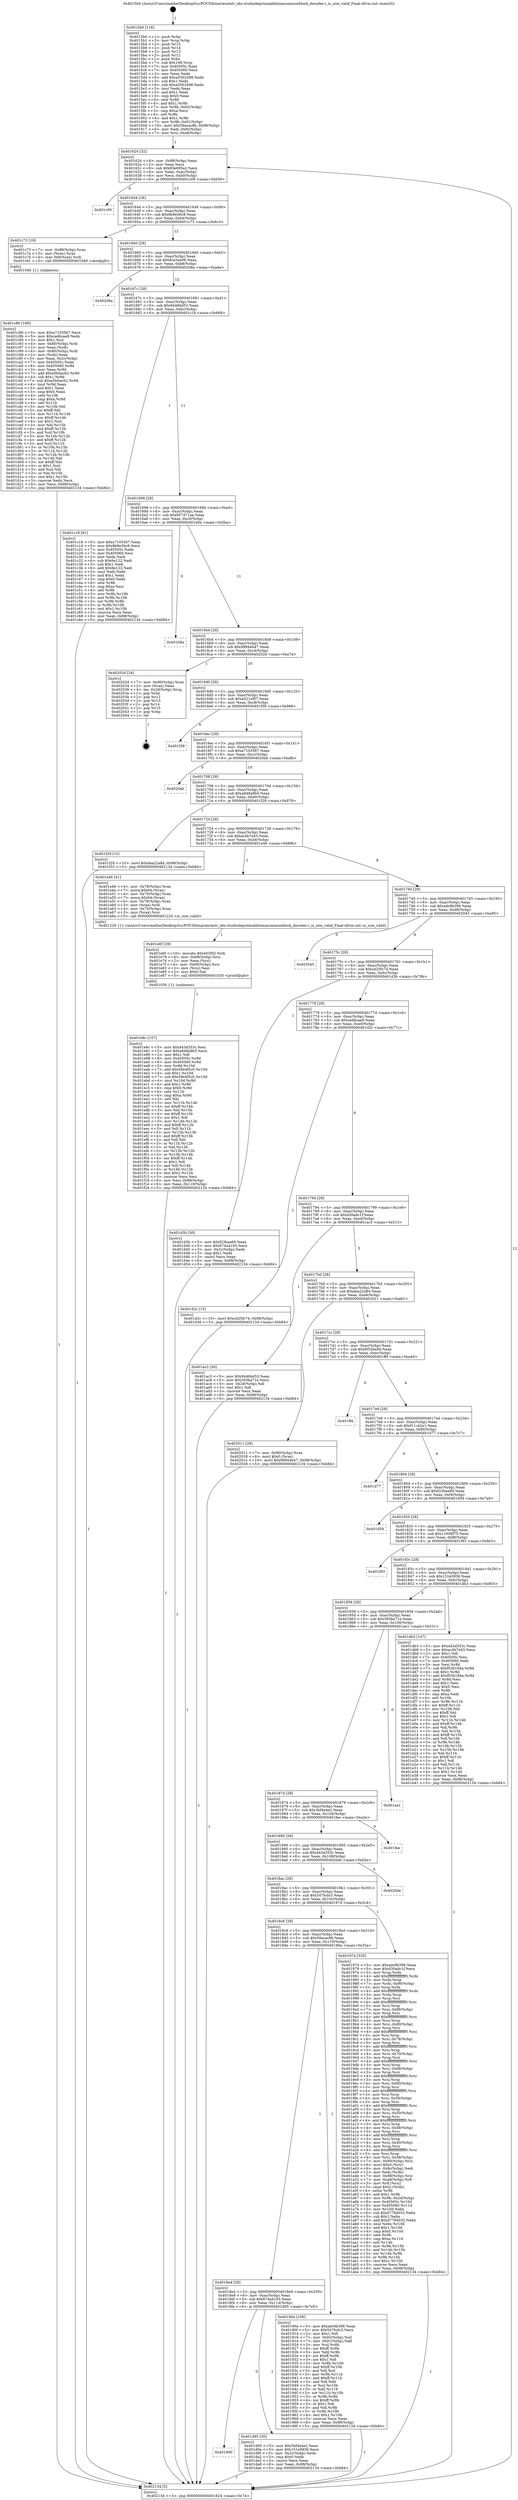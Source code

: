 digraph "0x4015b0" {
  label = "0x4015b0 (/mnt/c/Users/mathe/Desktop/tcc/POCII/binaries/extr_obs-studiodepslzmaliblzmacommonblock_decoder.c_is_size_valid_Final-ollvm.out::main(0))"
  labelloc = "t"
  node[shape=record]

  Entry [label="",width=0.3,height=0.3,shape=circle,fillcolor=black,style=filled]
  "0x401624" [label="{
     0x401624 [32]\l
     | [instrs]\l
     &nbsp;&nbsp;0x401624 \<+6\>: mov -0x98(%rbp),%eax\l
     &nbsp;&nbsp;0x40162a \<+2\>: mov %eax,%ecx\l
     &nbsp;&nbsp;0x40162c \<+6\>: sub $0x85e695a2,%ecx\l
     &nbsp;&nbsp;0x401632 \<+6\>: mov %eax,-0xac(%rbp)\l
     &nbsp;&nbsp;0x401638 \<+6\>: mov %ecx,-0xb0(%rbp)\l
     &nbsp;&nbsp;0x40163e \<+6\>: je 0000000000401c09 \<main+0x659\>\l
  }"]
  "0x401c09" [label="{
     0x401c09\l
  }", style=dashed]
  "0x401644" [label="{
     0x401644 [28]\l
     | [instrs]\l
     &nbsp;&nbsp;0x401644 \<+5\>: jmp 0000000000401649 \<main+0x99\>\l
     &nbsp;&nbsp;0x401649 \<+6\>: mov -0xac(%rbp),%eax\l
     &nbsp;&nbsp;0x40164f \<+5\>: sub $0x8b9e36c8,%eax\l
     &nbsp;&nbsp;0x401654 \<+6\>: mov %eax,-0xb4(%rbp)\l
     &nbsp;&nbsp;0x40165a \<+6\>: je 0000000000401c73 \<main+0x6c3\>\l
  }"]
  Exit [label="",width=0.3,height=0.3,shape=circle,fillcolor=black,style=filled,peripheries=2]
  "0x401c73" [label="{
     0x401c73 [19]\l
     | [instrs]\l
     &nbsp;&nbsp;0x401c73 \<+7\>: mov -0x88(%rbp),%rax\l
     &nbsp;&nbsp;0x401c7a \<+3\>: mov (%rax),%rax\l
     &nbsp;&nbsp;0x401c7d \<+4\>: mov 0x8(%rax),%rdi\l
     &nbsp;&nbsp;0x401c81 \<+5\>: call 0000000000401040 \<atoi@plt\>\l
     | [calls]\l
     &nbsp;&nbsp;0x401040 \{1\} (unknown)\l
  }"]
  "0x401660" [label="{
     0x401660 [28]\l
     | [instrs]\l
     &nbsp;&nbsp;0x401660 \<+5\>: jmp 0000000000401665 \<main+0xb5\>\l
     &nbsp;&nbsp;0x401665 \<+6\>: mov -0xac(%rbp),%eax\l
     &nbsp;&nbsp;0x40166b \<+5\>: sub $0x8ca5ae06,%eax\l
     &nbsp;&nbsp;0x401670 \<+6\>: mov %eax,-0xb8(%rbp)\l
     &nbsp;&nbsp;0x401676 \<+6\>: je 000000000040208a \<main+0xada\>\l
  }"]
  "0x401e8c" [label="{
     0x401e8c [157]\l
     | [instrs]\l
     &nbsp;&nbsp;0x401e8c \<+5\>: mov $0x443d353c,%esi\l
     &nbsp;&nbsp;0x401e91 \<+5\>: mov $0xa848a9b5,%ecx\l
     &nbsp;&nbsp;0x401e96 \<+2\>: mov $0x1,%dl\l
     &nbsp;&nbsp;0x401e98 \<+8\>: mov 0x40505c,%r8d\l
     &nbsp;&nbsp;0x401ea0 \<+8\>: mov 0x405060,%r9d\l
     &nbsp;&nbsp;0x401ea8 \<+3\>: mov %r8d,%r10d\l
     &nbsp;&nbsp;0x401eab \<+7\>: add $0x59e4f5c0,%r10d\l
     &nbsp;&nbsp;0x401eb2 \<+4\>: sub $0x1,%r10d\l
     &nbsp;&nbsp;0x401eb6 \<+7\>: sub $0x59e4f5c0,%r10d\l
     &nbsp;&nbsp;0x401ebd \<+4\>: imul %r10d,%r8d\l
     &nbsp;&nbsp;0x401ec1 \<+4\>: and $0x1,%r8d\l
     &nbsp;&nbsp;0x401ec5 \<+4\>: cmp $0x0,%r8d\l
     &nbsp;&nbsp;0x401ec9 \<+4\>: sete %r11b\l
     &nbsp;&nbsp;0x401ecd \<+4\>: cmp $0xa,%r9d\l
     &nbsp;&nbsp;0x401ed1 \<+3\>: setl %bl\l
     &nbsp;&nbsp;0x401ed4 \<+3\>: mov %r11b,%r14b\l
     &nbsp;&nbsp;0x401ed7 \<+4\>: xor $0xff,%r14b\l
     &nbsp;&nbsp;0x401edb \<+3\>: mov %bl,%r15b\l
     &nbsp;&nbsp;0x401ede \<+4\>: xor $0xff,%r15b\l
     &nbsp;&nbsp;0x401ee2 \<+3\>: xor $0x1,%dl\l
     &nbsp;&nbsp;0x401ee5 \<+3\>: mov %r14b,%r12b\l
     &nbsp;&nbsp;0x401ee8 \<+4\>: and $0xff,%r12b\l
     &nbsp;&nbsp;0x401eec \<+3\>: and %dl,%r11b\l
     &nbsp;&nbsp;0x401eef \<+3\>: mov %r15b,%r13b\l
     &nbsp;&nbsp;0x401ef2 \<+4\>: and $0xff,%r13b\l
     &nbsp;&nbsp;0x401ef6 \<+2\>: and %dl,%bl\l
     &nbsp;&nbsp;0x401ef8 \<+3\>: or %r11b,%r12b\l
     &nbsp;&nbsp;0x401efb \<+3\>: or %bl,%r13b\l
     &nbsp;&nbsp;0x401efe \<+3\>: xor %r13b,%r12b\l
     &nbsp;&nbsp;0x401f01 \<+3\>: or %r15b,%r14b\l
     &nbsp;&nbsp;0x401f04 \<+4\>: xor $0xff,%r14b\l
     &nbsp;&nbsp;0x401f08 \<+3\>: or $0x1,%dl\l
     &nbsp;&nbsp;0x401f0b \<+3\>: and %dl,%r14b\l
     &nbsp;&nbsp;0x401f0e \<+3\>: or %r14b,%r12b\l
     &nbsp;&nbsp;0x401f11 \<+4\>: test $0x1,%r12b\l
     &nbsp;&nbsp;0x401f15 \<+3\>: cmovne %ecx,%esi\l
     &nbsp;&nbsp;0x401f18 \<+6\>: mov %esi,-0x98(%rbp)\l
     &nbsp;&nbsp;0x401f1e \<+6\>: mov %eax,-0x118(%rbp)\l
     &nbsp;&nbsp;0x401f24 \<+5\>: jmp 0000000000402134 \<main+0xb84\>\l
  }"]
  "0x40208a" [label="{
     0x40208a\l
  }", style=dashed]
  "0x40167c" [label="{
     0x40167c [28]\l
     | [instrs]\l
     &nbsp;&nbsp;0x40167c \<+5\>: jmp 0000000000401681 \<main+0xd1\>\l
     &nbsp;&nbsp;0x401681 \<+6\>: mov -0xac(%rbp),%eax\l
     &nbsp;&nbsp;0x401687 \<+5\>: sub $0x9446bd53,%eax\l
     &nbsp;&nbsp;0x40168c \<+6\>: mov %eax,-0xbc(%rbp)\l
     &nbsp;&nbsp;0x401692 \<+6\>: je 0000000000401c18 \<main+0x668\>\l
  }"]
  "0x401e6f" [label="{
     0x401e6f [29]\l
     | [instrs]\l
     &nbsp;&nbsp;0x401e6f \<+10\>: movabs $0x4030f2,%rdi\l
     &nbsp;&nbsp;0x401e79 \<+4\>: mov -0x68(%rbp),%rsi\l
     &nbsp;&nbsp;0x401e7d \<+2\>: mov %eax,(%rsi)\l
     &nbsp;&nbsp;0x401e7f \<+4\>: mov -0x68(%rbp),%rsi\l
     &nbsp;&nbsp;0x401e83 \<+2\>: mov (%rsi),%esi\l
     &nbsp;&nbsp;0x401e85 \<+2\>: mov $0x0,%al\l
     &nbsp;&nbsp;0x401e87 \<+5\>: call 0000000000401030 \<printf@plt\>\l
     | [calls]\l
     &nbsp;&nbsp;0x401030 \{1\} (unknown)\l
  }"]
  "0x401c18" [label="{
     0x401c18 [91]\l
     | [instrs]\l
     &nbsp;&nbsp;0x401c18 \<+5\>: mov $0xa7103567,%eax\l
     &nbsp;&nbsp;0x401c1d \<+5\>: mov $0x8b9e36c8,%ecx\l
     &nbsp;&nbsp;0x401c22 \<+7\>: mov 0x40505c,%edx\l
     &nbsp;&nbsp;0x401c29 \<+7\>: mov 0x405060,%esi\l
     &nbsp;&nbsp;0x401c30 \<+2\>: mov %edx,%edi\l
     &nbsp;&nbsp;0x401c32 \<+6\>: sub $0x6e122,%edi\l
     &nbsp;&nbsp;0x401c38 \<+3\>: sub $0x1,%edi\l
     &nbsp;&nbsp;0x401c3b \<+6\>: add $0x6e122,%edi\l
     &nbsp;&nbsp;0x401c41 \<+3\>: imul %edi,%edx\l
     &nbsp;&nbsp;0x401c44 \<+3\>: and $0x1,%edx\l
     &nbsp;&nbsp;0x401c47 \<+3\>: cmp $0x0,%edx\l
     &nbsp;&nbsp;0x401c4a \<+4\>: sete %r8b\l
     &nbsp;&nbsp;0x401c4e \<+3\>: cmp $0xa,%esi\l
     &nbsp;&nbsp;0x401c51 \<+4\>: setl %r9b\l
     &nbsp;&nbsp;0x401c55 \<+3\>: mov %r8b,%r10b\l
     &nbsp;&nbsp;0x401c58 \<+3\>: and %r9b,%r10b\l
     &nbsp;&nbsp;0x401c5b \<+3\>: xor %r9b,%r8b\l
     &nbsp;&nbsp;0x401c5e \<+3\>: or %r8b,%r10b\l
     &nbsp;&nbsp;0x401c61 \<+4\>: test $0x1,%r10b\l
     &nbsp;&nbsp;0x401c65 \<+3\>: cmovne %ecx,%eax\l
     &nbsp;&nbsp;0x401c68 \<+6\>: mov %eax,-0x98(%rbp)\l
     &nbsp;&nbsp;0x401c6e \<+5\>: jmp 0000000000402134 \<main+0xb84\>\l
  }"]
  "0x401698" [label="{
     0x401698 [28]\l
     | [instrs]\l
     &nbsp;&nbsp;0x401698 \<+5\>: jmp 000000000040169d \<main+0xed\>\l
     &nbsp;&nbsp;0x40169d \<+6\>: mov -0xac(%rbp),%eax\l
     &nbsp;&nbsp;0x4016a3 \<+5\>: sub $0x957471aa,%eax\l
     &nbsp;&nbsp;0x4016a8 \<+6\>: mov %eax,-0xc0(%rbp)\l
     &nbsp;&nbsp;0x4016ae \<+6\>: je 0000000000401b6a \<main+0x5ba\>\l
  }"]
  "0x401900" [label="{
     0x401900\l
  }", style=dashed]
  "0x401b6a" [label="{
     0x401b6a\l
  }", style=dashed]
  "0x4016b4" [label="{
     0x4016b4 [28]\l
     | [instrs]\l
     &nbsp;&nbsp;0x4016b4 \<+5\>: jmp 00000000004016b9 \<main+0x109\>\l
     &nbsp;&nbsp;0x4016b9 \<+6\>: mov -0xac(%rbp),%eax\l
     &nbsp;&nbsp;0x4016bf \<+5\>: sub $0x99944b47,%eax\l
     &nbsp;&nbsp;0x4016c4 \<+6\>: mov %eax,-0xc4(%rbp)\l
     &nbsp;&nbsp;0x4016ca \<+6\>: je 000000000040202d \<main+0xa7d\>\l
  }"]
  "0x401d95" [label="{
     0x401d95 [30]\l
     | [instrs]\l
     &nbsp;&nbsp;0x401d95 \<+5\>: mov $0x3bf4e4e2,%eax\l
     &nbsp;&nbsp;0x401d9a \<+5\>: mov $0x151e5936,%ecx\l
     &nbsp;&nbsp;0x401d9f \<+3\>: mov -0x2c(%rbp),%edx\l
     &nbsp;&nbsp;0x401da2 \<+3\>: cmp $0x0,%edx\l
     &nbsp;&nbsp;0x401da5 \<+3\>: cmove %ecx,%eax\l
     &nbsp;&nbsp;0x401da8 \<+6\>: mov %eax,-0x98(%rbp)\l
     &nbsp;&nbsp;0x401dae \<+5\>: jmp 0000000000402134 \<main+0xb84\>\l
  }"]
  "0x40202d" [label="{
     0x40202d [24]\l
     | [instrs]\l
     &nbsp;&nbsp;0x40202d \<+7\>: mov -0x90(%rbp),%rax\l
     &nbsp;&nbsp;0x402034 \<+2\>: mov (%rax),%eax\l
     &nbsp;&nbsp;0x402036 \<+4\>: lea -0x28(%rbp),%rsp\l
     &nbsp;&nbsp;0x40203a \<+1\>: pop %rbx\l
     &nbsp;&nbsp;0x40203b \<+2\>: pop %r12\l
     &nbsp;&nbsp;0x40203d \<+2\>: pop %r13\l
     &nbsp;&nbsp;0x40203f \<+2\>: pop %r14\l
     &nbsp;&nbsp;0x402041 \<+2\>: pop %r15\l
     &nbsp;&nbsp;0x402043 \<+1\>: pop %rbp\l
     &nbsp;&nbsp;0x402044 \<+1\>: ret\l
  }"]
  "0x4016d0" [label="{
     0x4016d0 [28]\l
     | [instrs]\l
     &nbsp;&nbsp;0x4016d0 \<+5\>: jmp 00000000004016d5 \<main+0x125\>\l
     &nbsp;&nbsp;0x4016d5 \<+6\>: mov -0xac(%rbp),%eax\l
     &nbsp;&nbsp;0x4016db \<+5\>: sub $0xa521af07,%eax\l
     &nbsp;&nbsp;0x4016e0 \<+6\>: mov %eax,-0xc8(%rbp)\l
     &nbsp;&nbsp;0x4016e6 \<+6\>: je 0000000000401f38 \<main+0x988\>\l
  }"]
  "0x401c86" [label="{
     0x401c86 [166]\l
     | [instrs]\l
     &nbsp;&nbsp;0x401c86 \<+5\>: mov $0xa7103567,%ecx\l
     &nbsp;&nbsp;0x401c8b \<+5\>: mov $0xcedbcaa9,%edx\l
     &nbsp;&nbsp;0x401c90 \<+3\>: mov $0x1,%sil\l
     &nbsp;&nbsp;0x401c93 \<+4\>: mov -0x80(%rbp),%rdi\l
     &nbsp;&nbsp;0x401c97 \<+2\>: mov %eax,(%rdi)\l
     &nbsp;&nbsp;0x401c99 \<+4\>: mov -0x80(%rbp),%rdi\l
     &nbsp;&nbsp;0x401c9d \<+2\>: mov (%rdi),%eax\l
     &nbsp;&nbsp;0x401c9f \<+3\>: mov %eax,-0x2c(%rbp)\l
     &nbsp;&nbsp;0x401ca2 \<+7\>: mov 0x40505c,%eax\l
     &nbsp;&nbsp;0x401ca9 \<+8\>: mov 0x405060,%r8d\l
     &nbsp;&nbsp;0x401cb1 \<+3\>: mov %eax,%r9d\l
     &nbsp;&nbsp;0x401cb4 \<+7\>: add $0xe5b0ac62,%r9d\l
     &nbsp;&nbsp;0x401cbb \<+4\>: sub $0x1,%r9d\l
     &nbsp;&nbsp;0x401cbf \<+7\>: sub $0xe5b0ac62,%r9d\l
     &nbsp;&nbsp;0x401cc6 \<+4\>: imul %r9d,%eax\l
     &nbsp;&nbsp;0x401cca \<+3\>: and $0x1,%eax\l
     &nbsp;&nbsp;0x401ccd \<+3\>: cmp $0x0,%eax\l
     &nbsp;&nbsp;0x401cd0 \<+4\>: sete %r10b\l
     &nbsp;&nbsp;0x401cd4 \<+4\>: cmp $0xa,%r8d\l
     &nbsp;&nbsp;0x401cd8 \<+4\>: setl %r11b\l
     &nbsp;&nbsp;0x401cdc \<+3\>: mov %r10b,%bl\l
     &nbsp;&nbsp;0x401cdf \<+3\>: xor $0xff,%bl\l
     &nbsp;&nbsp;0x401ce2 \<+3\>: mov %r11b,%r14b\l
     &nbsp;&nbsp;0x401ce5 \<+4\>: xor $0xff,%r14b\l
     &nbsp;&nbsp;0x401ce9 \<+4\>: xor $0x1,%sil\l
     &nbsp;&nbsp;0x401ced \<+3\>: mov %bl,%r15b\l
     &nbsp;&nbsp;0x401cf0 \<+4\>: and $0xff,%r15b\l
     &nbsp;&nbsp;0x401cf4 \<+3\>: and %sil,%r10b\l
     &nbsp;&nbsp;0x401cf7 \<+3\>: mov %r14b,%r12b\l
     &nbsp;&nbsp;0x401cfa \<+4\>: and $0xff,%r12b\l
     &nbsp;&nbsp;0x401cfe \<+3\>: and %sil,%r11b\l
     &nbsp;&nbsp;0x401d01 \<+3\>: or %r10b,%r15b\l
     &nbsp;&nbsp;0x401d04 \<+3\>: or %r11b,%r12b\l
     &nbsp;&nbsp;0x401d07 \<+3\>: xor %r12b,%r15b\l
     &nbsp;&nbsp;0x401d0a \<+3\>: or %r14b,%bl\l
     &nbsp;&nbsp;0x401d0d \<+3\>: xor $0xff,%bl\l
     &nbsp;&nbsp;0x401d10 \<+4\>: or $0x1,%sil\l
     &nbsp;&nbsp;0x401d14 \<+3\>: and %sil,%bl\l
     &nbsp;&nbsp;0x401d17 \<+3\>: or %bl,%r15b\l
     &nbsp;&nbsp;0x401d1a \<+4\>: test $0x1,%r15b\l
     &nbsp;&nbsp;0x401d1e \<+3\>: cmovne %edx,%ecx\l
     &nbsp;&nbsp;0x401d21 \<+6\>: mov %ecx,-0x98(%rbp)\l
     &nbsp;&nbsp;0x401d27 \<+5\>: jmp 0000000000402134 \<main+0xb84\>\l
  }"]
  "0x401f38" [label="{
     0x401f38\l
  }", style=dashed]
  "0x4016ec" [label="{
     0x4016ec [28]\l
     | [instrs]\l
     &nbsp;&nbsp;0x4016ec \<+5\>: jmp 00000000004016f1 \<main+0x141\>\l
     &nbsp;&nbsp;0x4016f1 \<+6\>: mov -0xac(%rbp),%eax\l
     &nbsp;&nbsp;0x4016f7 \<+5\>: sub $0xa7103567,%eax\l
     &nbsp;&nbsp;0x4016fc \<+6\>: mov %eax,-0xcc(%rbp)\l
     &nbsp;&nbsp;0x401702 \<+6\>: je 00000000004020ab \<main+0xafb\>\l
  }"]
  "0x4015b0" [label="{
     0x4015b0 [116]\l
     | [instrs]\l
     &nbsp;&nbsp;0x4015b0 \<+1\>: push %rbp\l
     &nbsp;&nbsp;0x4015b1 \<+3\>: mov %rsp,%rbp\l
     &nbsp;&nbsp;0x4015b4 \<+2\>: push %r15\l
     &nbsp;&nbsp;0x4015b6 \<+2\>: push %r14\l
     &nbsp;&nbsp;0x4015b8 \<+2\>: push %r13\l
     &nbsp;&nbsp;0x4015ba \<+2\>: push %r12\l
     &nbsp;&nbsp;0x4015bc \<+1\>: push %rbx\l
     &nbsp;&nbsp;0x4015bd \<+7\>: sub $0x108,%rsp\l
     &nbsp;&nbsp;0x4015c4 \<+7\>: mov 0x40505c,%eax\l
     &nbsp;&nbsp;0x4015cb \<+7\>: mov 0x405060,%ecx\l
     &nbsp;&nbsp;0x4015d2 \<+2\>: mov %eax,%edx\l
     &nbsp;&nbsp;0x4015d4 \<+6\>: add $0xa5502498,%edx\l
     &nbsp;&nbsp;0x4015da \<+3\>: sub $0x1,%edx\l
     &nbsp;&nbsp;0x4015dd \<+6\>: sub $0xa5502498,%edx\l
     &nbsp;&nbsp;0x4015e3 \<+3\>: imul %edx,%eax\l
     &nbsp;&nbsp;0x4015e6 \<+3\>: and $0x1,%eax\l
     &nbsp;&nbsp;0x4015e9 \<+3\>: cmp $0x0,%eax\l
     &nbsp;&nbsp;0x4015ec \<+4\>: sete %r8b\l
     &nbsp;&nbsp;0x4015f0 \<+4\>: and $0x1,%r8b\l
     &nbsp;&nbsp;0x4015f4 \<+7\>: mov %r8b,-0x92(%rbp)\l
     &nbsp;&nbsp;0x4015fb \<+3\>: cmp $0xa,%ecx\l
     &nbsp;&nbsp;0x4015fe \<+4\>: setl %r8b\l
     &nbsp;&nbsp;0x401602 \<+4\>: and $0x1,%r8b\l
     &nbsp;&nbsp;0x401606 \<+7\>: mov %r8b,-0x91(%rbp)\l
     &nbsp;&nbsp;0x40160d \<+10\>: movl $0x59acac8b,-0x98(%rbp)\l
     &nbsp;&nbsp;0x401617 \<+6\>: mov %edi,-0x9c(%rbp)\l
     &nbsp;&nbsp;0x40161d \<+7\>: mov %rsi,-0xa8(%rbp)\l
  }"]
  "0x4020ab" [label="{
     0x4020ab\l
  }", style=dashed]
  "0x401708" [label="{
     0x401708 [28]\l
     | [instrs]\l
     &nbsp;&nbsp;0x401708 \<+5\>: jmp 000000000040170d \<main+0x15d\>\l
     &nbsp;&nbsp;0x40170d \<+6\>: mov -0xac(%rbp),%eax\l
     &nbsp;&nbsp;0x401713 \<+5\>: sub $0xa848a9b5,%eax\l
     &nbsp;&nbsp;0x401718 \<+6\>: mov %eax,-0xd0(%rbp)\l
     &nbsp;&nbsp;0x40171e \<+6\>: je 0000000000401f29 \<main+0x979\>\l
  }"]
  "0x402134" [label="{
     0x402134 [5]\l
     | [instrs]\l
     &nbsp;&nbsp;0x402134 \<+5\>: jmp 0000000000401624 \<main+0x74\>\l
  }"]
  "0x401f29" [label="{
     0x401f29 [15]\l
     | [instrs]\l
     &nbsp;&nbsp;0x401f29 \<+10\>: movl $0xdea22a84,-0x98(%rbp)\l
     &nbsp;&nbsp;0x401f33 \<+5\>: jmp 0000000000402134 \<main+0xb84\>\l
  }"]
  "0x401724" [label="{
     0x401724 [28]\l
     | [instrs]\l
     &nbsp;&nbsp;0x401724 \<+5\>: jmp 0000000000401729 \<main+0x179\>\l
     &nbsp;&nbsp;0x401729 \<+6\>: mov -0xac(%rbp),%eax\l
     &nbsp;&nbsp;0x40172f \<+5\>: sub $0xac4b7e43,%eax\l
     &nbsp;&nbsp;0x401734 \<+6\>: mov %eax,-0xd4(%rbp)\l
     &nbsp;&nbsp;0x40173a \<+6\>: je 0000000000401e46 \<main+0x896\>\l
  }"]
  "0x4018e4" [label="{
     0x4018e4 [28]\l
     | [instrs]\l
     &nbsp;&nbsp;0x4018e4 \<+5\>: jmp 00000000004018e9 \<main+0x339\>\l
     &nbsp;&nbsp;0x4018e9 \<+6\>: mov -0xac(%rbp),%eax\l
     &nbsp;&nbsp;0x4018ef \<+5\>: sub $0x674a4193,%eax\l
     &nbsp;&nbsp;0x4018f4 \<+6\>: mov %eax,-0x114(%rbp)\l
     &nbsp;&nbsp;0x4018fa \<+6\>: je 0000000000401d95 \<main+0x7e5\>\l
  }"]
  "0x401e46" [label="{
     0x401e46 [41]\l
     | [instrs]\l
     &nbsp;&nbsp;0x401e46 \<+4\>: mov -0x78(%rbp),%rax\l
     &nbsp;&nbsp;0x401e4a \<+7\>: movq $0x64,(%rax)\l
     &nbsp;&nbsp;0x401e51 \<+4\>: mov -0x70(%rbp),%rax\l
     &nbsp;&nbsp;0x401e55 \<+7\>: movq $0x64,(%rax)\l
     &nbsp;&nbsp;0x401e5c \<+4\>: mov -0x78(%rbp),%rax\l
     &nbsp;&nbsp;0x401e60 \<+3\>: mov (%rax),%rdi\l
     &nbsp;&nbsp;0x401e63 \<+4\>: mov -0x70(%rbp),%rax\l
     &nbsp;&nbsp;0x401e67 \<+3\>: mov (%rax),%rsi\l
     &nbsp;&nbsp;0x401e6a \<+5\>: call 0000000000401220 \<is_size_valid\>\l
     | [calls]\l
     &nbsp;&nbsp;0x401220 \{1\} (/mnt/c/Users/mathe/Desktop/tcc/POCII/binaries/extr_obs-studiodepslzmaliblzmacommonblock_decoder.c_is_size_valid_Final-ollvm.out::is_size_valid)\l
  }"]
  "0x401740" [label="{
     0x401740 [28]\l
     | [instrs]\l
     &nbsp;&nbsp;0x401740 \<+5\>: jmp 0000000000401745 \<main+0x195\>\l
     &nbsp;&nbsp;0x401745 \<+6\>: mov -0xac(%rbp),%eax\l
     &nbsp;&nbsp;0x40174b \<+5\>: sub $0xadc9b396,%eax\l
     &nbsp;&nbsp;0x401750 \<+6\>: mov %eax,-0xd8(%rbp)\l
     &nbsp;&nbsp;0x401756 \<+6\>: je 0000000000402045 \<main+0xa95\>\l
  }"]
  "0x40190a" [label="{
     0x40190a [106]\l
     | [instrs]\l
     &nbsp;&nbsp;0x40190a \<+5\>: mov $0xadc9b396,%eax\l
     &nbsp;&nbsp;0x40190f \<+5\>: mov $0x547fcdc3,%ecx\l
     &nbsp;&nbsp;0x401914 \<+2\>: mov $0x1,%dl\l
     &nbsp;&nbsp;0x401916 \<+7\>: mov -0x92(%rbp),%sil\l
     &nbsp;&nbsp;0x40191d \<+7\>: mov -0x91(%rbp),%dil\l
     &nbsp;&nbsp;0x401924 \<+3\>: mov %sil,%r8b\l
     &nbsp;&nbsp;0x401927 \<+4\>: xor $0xff,%r8b\l
     &nbsp;&nbsp;0x40192b \<+3\>: mov %dil,%r9b\l
     &nbsp;&nbsp;0x40192e \<+4\>: xor $0xff,%r9b\l
     &nbsp;&nbsp;0x401932 \<+3\>: xor $0x1,%dl\l
     &nbsp;&nbsp;0x401935 \<+3\>: mov %r8b,%r10b\l
     &nbsp;&nbsp;0x401938 \<+4\>: and $0xff,%r10b\l
     &nbsp;&nbsp;0x40193c \<+3\>: and %dl,%sil\l
     &nbsp;&nbsp;0x40193f \<+3\>: mov %r9b,%r11b\l
     &nbsp;&nbsp;0x401942 \<+4\>: and $0xff,%r11b\l
     &nbsp;&nbsp;0x401946 \<+3\>: and %dl,%dil\l
     &nbsp;&nbsp;0x401949 \<+3\>: or %sil,%r10b\l
     &nbsp;&nbsp;0x40194c \<+3\>: or %dil,%r11b\l
     &nbsp;&nbsp;0x40194f \<+3\>: xor %r11b,%r10b\l
     &nbsp;&nbsp;0x401952 \<+3\>: or %r9b,%r8b\l
     &nbsp;&nbsp;0x401955 \<+4\>: xor $0xff,%r8b\l
     &nbsp;&nbsp;0x401959 \<+3\>: or $0x1,%dl\l
     &nbsp;&nbsp;0x40195c \<+3\>: and %dl,%r8b\l
     &nbsp;&nbsp;0x40195f \<+3\>: or %r8b,%r10b\l
     &nbsp;&nbsp;0x401962 \<+4\>: test $0x1,%r10b\l
     &nbsp;&nbsp;0x401966 \<+3\>: cmovne %ecx,%eax\l
     &nbsp;&nbsp;0x401969 \<+6\>: mov %eax,-0x98(%rbp)\l
     &nbsp;&nbsp;0x40196f \<+5\>: jmp 0000000000402134 \<main+0xb84\>\l
  }"]
  "0x402045" [label="{
     0x402045\l
  }", style=dashed]
  "0x40175c" [label="{
     0x40175c [28]\l
     | [instrs]\l
     &nbsp;&nbsp;0x40175c \<+5\>: jmp 0000000000401761 \<main+0x1b1\>\l
     &nbsp;&nbsp;0x401761 \<+6\>: mov -0xac(%rbp),%eax\l
     &nbsp;&nbsp;0x401767 \<+5\>: sub $0xcd25fc74,%eax\l
     &nbsp;&nbsp;0x40176c \<+6\>: mov %eax,-0xdc(%rbp)\l
     &nbsp;&nbsp;0x401772 \<+6\>: je 0000000000401d3b \<main+0x78b\>\l
  }"]
  "0x4018c8" [label="{
     0x4018c8 [28]\l
     | [instrs]\l
     &nbsp;&nbsp;0x4018c8 \<+5\>: jmp 00000000004018cd \<main+0x31d\>\l
     &nbsp;&nbsp;0x4018cd \<+6\>: mov -0xac(%rbp),%eax\l
     &nbsp;&nbsp;0x4018d3 \<+5\>: sub $0x59acac8b,%eax\l
     &nbsp;&nbsp;0x4018d8 \<+6\>: mov %eax,-0x110(%rbp)\l
     &nbsp;&nbsp;0x4018de \<+6\>: je 000000000040190a \<main+0x35a\>\l
  }"]
  "0x401d3b" [label="{
     0x401d3b [30]\l
     | [instrs]\l
     &nbsp;&nbsp;0x401d3b \<+5\>: mov $0xf23bae69,%eax\l
     &nbsp;&nbsp;0x401d40 \<+5\>: mov $0x674a4193,%ecx\l
     &nbsp;&nbsp;0x401d45 \<+3\>: mov -0x2c(%rbp),%edx\l
     &nbsp;&nbsp;0x401d48 \<+3\>: cmp $0x1,%edx\l
     &nbsp;&nbsp;0x401d4b \<+3\>: cmovl %ecx,%eax\l
     &nbsp;&nbsp;0x401d4e \<+6\>: mov %eax,-0x98(%rbp)\l
     &nbsp;&nbsp;0x401d54 \<+5\>: jmp 0000000000402134 \<main+0xb84\>\l
  }"]
  "0x401778" [label="{
     0x401778 [28]\l
     | [instrs]\l
     &nbsp;&nbsp;0x401778 \<+5\>: jmp 000000000040177d \<main+0x1cd\>\l
     &nbsp;&nbsp;0x40177d \<+6\>: mov -0xac(%rbp),%eax\l
     &nbsp;&nbsp;0x401783 \<+5\>: sub $0xcedbcaa9,%eax\l
     &nbsp;&nbsp;0x401788 \<+6\>: mov %eax,-0xe0(%rbp)\l
     &nbsp;&nbsp;0x40178e \<+6\>: je 0000000000401d2c \<main+0x77c\>\l
  }"]
  "0x401974" [label="{
     0x401974 [335]\l
     | [instrs]\l
     &nbsp;&nbsp;0x401974 \<+5\>: mov $0xadc9b396,%eax\l
     &nbsp;&nbsp;0x401979 \<+5\>: mov $0xd30adc1f,%ecx\l
     &nbsp;&nbsp;0x40197e \<+3\>: mov %rsp,%rdx\l
     &nbsp;&nbsp;0x401981 \<+4\>: add $0xfffffffffffffff0,%rdx\l
     &nbsp;&nbsp;0x401985 \<+3\>: mov %rdx,%rsp\l
     &nbsp;&nbsp;0x401988 \<+7\>: mov %rdx,-0x90(%rbp)\l
     &nbsp;&nbsp;0x40198f \<+3\>: mov %rsp,%rdx\l
     &nbsp;&nbsp;0x401992 \<+4\>: add $0xfffffffffffffff0,%rdx\l
     &nbsp;&nbsp;0x401996 \<+3\>: mov %rdx,%rsp\l
     &nbsp;&nbsp;0x401999 \<+3\>: mov %rsp,%rsi\l
     &nbsp;&nbsp;0x40199c \<+4\>: add $0xfffffffffffffff0,%rsi\l
     &nbsp;&nbsp;0x4019a0 \<+3\>: mov %rsi,%rsp\l
     &nbsp;&nbsp;0x4019a3 \<+7\>: mov %rsi,-0x88(%rbp)\l
     &nbsp;&nbsp;0x4019aa \<+3\>: mov %rsp,%rsi\l
     &nbsp;&nbsp;0x4019ad \<+4\>: add $0xfffffffffffffff0,%rsi\l
     &nbsp;&nbsp;0x4019b1 \<+3\>: mov %rsi,%rsp\l
     &nbsp;&nbsp;0x4019b4 \<+4\>: mov %rsi,-0x80(%rbp)\l
     &nbsp;&nbsp;0x4019b8 \<+3\>: mov %rsp,%rsi\l
     &nbsp;&nbsp;0x4019bb \<+4\>: add $0xfffffffffffffff0,%rsi\l
     &nbsp;&nbsp;0x4019bf \<+3\>: mov %rsi,%rsp\l
     &nbsp;&nbsp;0x4019c2 \<+4\>: mov %rsi,-0x78(%rbp)\l
     &nbsp;&nbsp;0x4019c6 \<+3\>: mov %rsp,%rsi\l
     &nbsp;&nbsp;0x4019c9 \<+4\>: add $0xfffffffffffffff0,%rsi\l
     &nbsp;&nbsp;0x4019cd \<+3\>: mov %rsi,%rsp\l
     &nbsp;&nbsp;0x4019d0 \<+4\>: mov %rsi,-0x70(%rbp)\l
     &nbsp;&nbsp;0x4019d4 \<+3\>: mov %rsp,%rsi\l
     &nbsp;&nbsp;0x4019d7 \<+4\>: add $0xfffffffffffffff0,%rsi\l
     &nbsp;&nbsp;0x4019db \<+3\>: mov %rsi,%rsp\l
     &nbsp;&nbsp;0x4019de \<+4\>: mov %rsi,-0x68(%rbp)\l
     &nbsp;&nbsp;0x4019e2 \<+3\>: mov %rsp,%rsi\l
     &nbsp;&nbsp;0x4019e5 \<+4\>: add $0xfffffffffffffff0,%rsi\l
     &nbsp;&nbsp;0x4019e9 \<+3\>: mov %rsi,%rsp\l
     &nbsp;&nbsp;0x4019ec \<+4\>: mov %rsi,-0x60(%rbp)\l
     &nbsp;&nbsp;0x4019f0 \<+3\>: mov %rsp,%rsi\l
     &nbsp;&nbsp;0x4019f3 \<+4\>: add $0xfffffffffffffff0,%rsi\l
     &nbsp;&nbsp;0x4019f7 \<+3\>: mov %rsi,%rsp\l
     &nbsp;&nbsp;0x4019fa \<+4\>: mov %rsi,-0x58(%rbp)\l
     &nbsp;&nbsp;0x4019fe \<+3\>: mov %rsp,%rsi\l
     &nbsp;&nbsp;0x401a01 \<+4\>: add $0xfffffffffffffff0,%rsi\l
     &nbsp;&nbsp;0x401a05 \<+3\>: mov %rsi,%rsp\l
     &nbsp;&nbsp;0x401a08 \<+4\>: mov %rsi,-0x50(%rbp)\l
     &nbsp;&nbsp;0x401a0c \<+3\>: mov %rsp,%rsi\l
     &nbsp;&nbsp;0x401a0f \<+4\>: add $0xfffffffffffffff0,%rsi\l
     &nbsp;&nbsp;0x401a13 \<+3\>: mov %rsi,%rsp\l
     &nbsp;&nbsp;0x401a16 \<+4\>: mov %rsi,-0x48(%rbp)\l
     &nbsp;&nbsp;0x401a1a \<+3\>: mov %rsp,%rsi\l
     &nbsp;&nbsp;0x401a1d \<+4\>: add $0xfffffffffffffff0,%rsi\l
     &nbsp;&nbsp;0x401a21 \<+3\>: mov %rsi,%rsp\l
     &nbsp;&nbsp;0x401a24 \<+4\>: mov %rsi,-0x40(%rbp)\l
     &nbsp;&nbsp;0x401a28 \<+3\>: mov %rsp,%rsi\l
     &nbsp;&nbsp;0x401a2b \<+4\>: add $0xfffffffffffffff0,%rsi\l
     &nbsp;&nbsp;0x401a2f \<+3\>: mov %rsi,%rsp\l
     &nbsp;&nbsp;0x401a32 \<+4\>: mov %rsi,-0x38(%rbp)\l
     &nbsp;&nbsp;0x401a36 \<+7\>: mov -0x90(%rbp),%rsi\l
     &nbsp;&nbsp;0x401a3d \<+6\>: movl $0x0,(%rsi)\l
     &nbsp;&nbsp;0x401a43 \<+6\>: mov -0x9c(%rbp),%edi\l
     &nbsp;&nbsp;0x401a49 \<+2\>: mov %edi,(%rdx)\l
     &nbsp;&nbsp;0x401a4b \<+7\>: mov -0x88(%rbp),%rsi\l
     &nbsp;&nbsp;0x401a52 \<+7\>: mov -0xa8(%rbp),%r8\l
     &nbsp;&nbsp;0x401a59 \<+3\>: mov %r8,(%rsi)\l
     &nbsp;&nbsp;0x401a5c \<+3\>: cmpl $0x2,(%rdx)\l
     &nbsp;&nbsp;0x401a5f \<+4\>: setne %r9b\l
     &nbsp;&nbsp;0x401a63 \<+4\>: and $0x1,%r9b\l
     &nbsp;&nbsp;0x401a67 \<+4\>: mov %r9b,-0x2d(%rbp)\l
     &nbsp;&nbsp;0x401a6b \<+8\>: mov 0x40505c,%r10d\l
     &nbsp;&nbsp;0x401a73 \<+8\>: mov 0x405060,%r11d\l
     &nbsp;&nbsp;0x401a7b \<+3\>: mov %r10d,%ebx\l
     &nbsp;&nbsp;0x401a7e \<+6\>: sub $0xd7784032,%ebx\l
     &nbsp;&nbsp;0x401a84 \<+3\>: sub $0x1,%ebx\l
     &nbsp;&nbsp;0x401a87 \<+6\>: add $0xd7784032,%ebx\l
     &nbsp;&nbsp;0x401a8d \<+4\>: imul %ebx,%r10d\l
     &nbsp;&nbsp;0x401a91 \<+4\>: and $0x1,%r10d\l
     &nbsp;&nbsp;0x401a95 \<+4\>: cmp $0x0,%r10d\l
     &nbsp;&nbsp;0x401a99 \<+4\>: sete %r9b\l
     &nbsp;&nbsp;0x401a9d \<+4\>: cmp $0xa,%r11d\l
     &nbsp;&nbsp;0x401aa1 \<+4\>: setl %r14b\l
     &nbsp;&nbsp;0x401aa5 \<+3\>: mov %r9b,%r15b\l
     &nbsp;&nbsp;0x401aa8 \<+3\>: and %r14b,%r15b\l
     &nbsp;&nbsp;0x401aab \<+3\>: xor %r14b,%r9b\l
     &nbsp;&nbsp;0x401aae \<+3\>: or %r9b,%r15b\l
     &nbsp;&nbsp;0x401ab1 \<+4\>: test $0x1,%r15b\l
     &nbsp;&nbsp;0x401ab5 \<+3\>: cmovne %ecx,%eax\l
     &nbsp;&nbsp;0x401ab8 \<+6\>: mov %eax,-0x98(%rbp)\l
     &nbsp;&nbsp;0x401abe \<+5\>: jmp 0000000000402134 \<main+0xb84\>\l
  }"]
  "0x401d2c" [label="{
     0x401d2c [15]\l
     | [instrs]\l
     &nbsp;&nbsp;0x401d2c \<+10\>: movl $0xcd25fc74,-0x98(%rbp)\l
     &nbsp;&nbsp;0x401d36 \<+5\>: jmp 0000000000402134 \<main+0xb84\>\l
  }"]
  "0x401794" [label="{
     0x401794 [28]\l
     | [instrs]\l
     &nbsp;&nbsp;0x401794 \<+5\>: jmp 0000000000401799 \<main+0x1e9\>\l
     &nbsp;&nbsp;0x401799 \<+6\>: mov -0xac(%rbp),%eax\l
     &nbsp;&nbsp;0x40179f \<+5\>: sub $0xd30adc1f,%eax\l
     &nbsp;&nbsp;0x4017a4 \<+6\>: mov %eax,-0xe4(%rbp)\l
     &nbsp;&nbsp;0x4017aa \<+6\>: je 0000000000401ac3 \<main+0x513\>\l
  }"]
  "0x4018ac" [label="{
     0x4018ac [28]\l
     | [instrs]\l
     &nbsp;&nbsp;0x4018ac \<+5\>: jmp 00000000004018b1 \<main+0x301\>\l
     &nbsp;&nbsp;0x4018b1 \<+6\>: mov -0xac(%rbp),%eax\l
     &nbsp;&nbsp;0x4018b7 \<+5\>: sub $0x547fcdc3,%eax\l
     &nbsp;&nbsp;0x4018bc \<+6\>: mov %eax,-0x10c(%rbp)\l
     &nbsp;&nbsp;0x4018c2 \<+6\>: je 0000000000401974 \<main+0x3c4\>\l
  }"]
  "0x401ac3" [label="{
     0x401ac3 [30]\l
     | [instrs]\l
     &nbsp;&nbsp;0x401ac3 \<+5\>: mov $0x9446bd53,%eax\l
     &nbsp;&nbsp;0x401ac8 \<+5\>: mov $0x393ba71e,%ecx\l
     &nbsp;&nbsp;0x401acd \<+3\>: mov -0x2d(%rbp),%dl\l
     &nbsp;&nbsp;0x401ad0 \<+3\>: test $0x1,%dl\l
     &nbsp;&nbsp;0x401ad3 \<+3\>: cmovne %ecx,%eax\l
     &nbsp;&nbsp;0x401ad6 \<+6\>: mov %eax,-0x98(%rbp)\l
     &nbsp;&nbsp;0x401adc \<+5\>: jmp 0000000000402134 \<main+0xb84\>\l
  }"]
  "0x4017b0" [label="{
     0x4017b0 [28]\l
     | [instrs]\l
     &nbsp;&nbsp;0x4017b0 \<+5\>: jmp 00000000004017b5 \<main+0x205\>\l
     &nbsp;&nbsp;0x4017b5 \<+6\>: mov -0xac(%rbp),%eax\l
     &nbsp;&nbsp;0x4017bb \<+5\>: sub $0xdea22a84,%eax\l
     &nbsp;&nbsp;0x4017c0 \<+6\>: mov %eax,-0xe8(%rbp)\l
     &nbsp;&nbsp;0x4017c6 \<+6\>: je 0000000000402011 \<main+0xa61\>\l
  }"]
  "0x4020de" [label="{
     0x4020de\l
  }", style=dashed]
  "0x402011" [label="{
     0x402011 [28]\l
     | [instrs]\l
     &nbsp;&nbsp;0x402011 \<+7\>: mov -0x90(%rbp),%rax\l
     &nbsp;&nbsp;0x402018 \<+6\>: movl $0x0,(%rax)\l
     &nbsp;&nbsp;0x40201e \<+10\>: movl $0x99944b47,-0x98(%rbp)\l
     &nbsp;&nbsp;0x402028 \<+5\>: jmp 0000000000402134 \<main+0xb84\>\l
  }"]
  "0x4017cc" [label="{
     0x4017cc [28]\l
     | [instrs]\l
     &nbsp;&nbsp;0x4017cc \<+5\>: jmp 00000000004017d1 \<main+0x221\>\l
     &nbsp;&nbsp;0x4017d1 \<+6\>: mov -0xac(%rbp),%eax\l
     &nbsp;&nbsp;0x4017d7 \<+5\>: sub $0xf055ba94,%eax\l
     &nbsp;&nbsp;0x4017dc \<+6\>: mov %eax,-0xec(%rbp)\l
     &nbsp;&nbsp;0x4017e2 \<+6\>: je 0000000000401ffd \<main+0xa4d\>\l
  }"]
  "0x401890" [label="{
     0x401890 [28]\l
     | [instrs]\l
     &nbsp;&nbsp;0x401890 \<+5\>: jmp 0000000000401895 \<main+0x2e5\>\l
     &nbsp;&nbsp;0x401895 \<+6\>: mov -0xac(%rbp),%eax\l
     &nbsp;&nbsp;0x40189b \<+5\>: sub $0x443d353c,%eax\l
     &nbsp;&nbsp;0x4018a0 \<+6\>: mov %eax,-0x108(%rbp)\l
     &nbsp;&nbsp;0x4018a6 \<+6\>: je 00000000004020de \<main+0xb2e\>\l
  }"]
  "0x401ffd" [label="{
     0x401ffd\l
  }", style=dashed]
  "0x4017e8" [label="{
     0x4017e8 [28]\l
     | [instrs]\l
     &nbsp;&nbsp;0x4017e8 \<+5\>: jmp 00000000004017ed \<main+0x23d\>\l
     &nbsp;&nbsp;0x4017ed \<+6\>: mov -0xac(%rbp),%eax\l
     &nbsp;&nbsp;0x4017f3 \<+5\>: sub $0xf11c42e1,%eax\l
     &nbsp;&nbsp;0x4017f8 \<+6\>: mov %eax,-0xf0(%rbp)\l
     &nbsp;&nbsp;0x4017fe \<+6\>: je 0000000000401d77 \<main+0x7c7\>\l
  }"]
  "0x401fee" [label="{
     0x401fee\l
  }", style=dashed]
  "0x401d77" [label="{
     0x401d77\l
  }", style=dashed]
  "0x401804" [label="{
     0x401804 [28]\l
     | [instrs]\l
     &nbsp;&nbsp;0x401804 \<+5\>: jmp 0000000000401809 \<main+0x259\>\l
     &nbsp;&nbsp;0x401809 \<+6\>: mov -0xac(%rbp),%eax\l
     &nbsp;&nbsp;0x40180f \<+5\>: sub $0xf23bae69,%eax\l
     &nbsp;&nbsp;0x401814 \<+6\>: mov %eax,-0xf4(%rbp)\l
     &nbsp;&nbsp;0x40181a \<+6\>: je 0000000000401d59 \<main+0x7a9\>\l
  }"]
  "0x401874" [label="{
     0x401874 [28]\l
     | [instrs]\l
     &nbsp;&nbsp;0x401874 \<+5\>: jmp 0000000000401879 \<main+0x2c9\>\l
     &nbsp;&nbsp;0x401879 \<+6\>: mov -0xac(%rbp),%eax\l
     &nbsp;&nbsp;0x40187f \<+5\>: sub $0x3bf4e4e2,%eax\l
     &nbsp;&nbsp;0x401884 \<+6\>: mov %eax,-0x104(%rbp)\l
     &nbsp;&nbsp;0x40188a \<+6\>: je 0000000000401fee \<main+0xa3e\>\l
  }"]
  "0x401d59" [label="{
     0x401d59\l
  }", style=dashed]
  "0x401820" [label="{
     0x401820 [28]\l
     | [instrs]\l
     &nbsp;&nbsp;0x401820 \<+5\>: jmp 0000000000401825 \<main+0x275\>\l
     &nbsp;&nbsp;0x401825 \<+6\>: mov -0xac(%rbp),%eax\l
     &nbsp;&nbsp;0x40182b \<+5\>: sub $0x11606f75,%eax\l
     &nbsp;&nbsp;0x401830 \<+6\>: mov %eax,-0xf8(%rbp)\l
     &nbsp;&nbsp;0x401836 \<+6\>: je 0000000000401f93 \<main+0x9e3\>\l
  }"]
  "0x401ae1" [label="{
     0x401ae1\l
  }", style=dashed]
  "0x401f93" [label="{
     0x401f93\l
  }", style=dashed]
  "0x40183c" [label="{
     0x40183c [28]\l
     | [instrs]\l
     &nbsp;&nbsp;0x40183c \<+5\>: jmp 0000000000401841 \<main+0x291\>\l
     &nbsp;&nbsp;0x401841 \<+6\>: mov -0xac(%rbp),%eax\l
     &nbsp;&nbsp;0x401847 \<+5\>: sub $0x151e5936,%eax\l
     &nbsp;&nbsp;0x40184c \<+6\>: mov %eax,-0xfc(%rbp)\l
     &nbsp;&nbsp;0x401852 \<+6\>: je 0000000000401db3 \<main+0x803\>\l
  }"]
  "0x401858" [label="{
     0x401858 [28]\l
     | [instrs]\l
     &nbsp;&nbsp;0x401858 \<+5\>: jmp 000000000040185d \<main+0x2ad\>\l
     &nbsp;&nbsp;0x40185d \<+6\>: mov -0xac(%rbp),%eax\l
     &nbsp;&nbsp;0x401863 \<+5\>: sub $0x393ba71e,%eax\l
     &nbsp;&nbsp;0x401868 \<+6\>: mov %eax,-0x100(%rbp)\l
     &nbsp;&nbsp;0x40186e \<+6\>: je 0000000000401ae1 \<main+0x531\>\l
  }"]
  "0x401db3" [label="{
     0x401db3 [147]\l
     | [instrs]\l
     &nbsp;&nbsp;0x401db3 \<+5\>: mov $0x443d353c,%eax\l
     &nbsp;&nbsp;0x401db8 \<+5\>: mov $0xac4b7e43,%ecx\l
     &nbsp;&nbsp;0x401dbd \<+2\>: mov $0x1,%dl\l
     &nbsp;&nbsp;0x401dbf \<+7\>: mov 0x40505c,%esi\l
     &nbsp;&nbsp;0x401dc6 \<+7\>: mov 0x405060,%edi\l
     &nbsp;&nbsp;0x401dcd \<+3\>: mov %esi,%r8d\l
     &nbsp;&nbsp;0x401dd0 \<+7\>: sub $0xf03b184a,%r8d\l
     &nbsp;&nbsp;0x401dd7 \<+4\>: sub $0x1,%r8d\l
     &nbsp;&nbsp;0x401ddb \<+7\>: add $0xf03b184a,%r8d\l
     &nbsp;&nbsp;0x401de2 \<+4\>: imul %r8d,%esi\l
     &nbsp;&nbsp;0x401de6 \<+3\>: and $0x1,%esi\l
     &nbsp;&nbsp;0x401de9 \<+3\>: cmp $0x0,%esi\l
     &nbsp;&nbsp;0x401dec \<+4\>: sete %r9b\l
     &nbsp;&nbsp;0x401df0 \<+3\>: cmp $0xa,%edi\l
     &nbsp;&nbsp;0x401df3 \<+4\>: setl %r10b\l
     &nbsp;&nbsp;0x401df7 \<+3\>: mov %r9b,%r11b\l
     &nbsp;&nbsp;0x401dfa \<+4\>: xor $0xff,%r11b\l
     &nbsp;&nbsp;0x401dfe \<+3\>: mov %r10b,%bl\l
     &nbsp;&nbsp;0x401e01 \<+3\>: xor $0xff,%bl\l
     &nbsp;&nbsp;0x401e04 \<+3\>: xor $0x1,%dl\l
     &nbsp;&nbsp;0x401e07 \<+3\>: mov %r11b,%r14b\l
     &nbsp;&nbsp;0x401e0a \<+4\>: and $0xff,%r14b\l
     &nbsp;&nbsp;0x401e0e \<+3\>: and %dl,%r9b\l
     &nbsp;&nbsp;0x401e11 \<+3\>: mov %bl,%r15b\l
     &nbsp;&nbsp;0x401e14 \<+4\>: and $0xff,%r15b\l
     &nbsp;&nbsp;0x401e18 \<+3\>: and %dl,%r10b\l
     &nbsp;&nbsp;0x401e1b \<+3\>: or %r9b,%r14b\l
     &nbsp;&nbsp;0x401e1e \<+3\>: or %r10b,%r15b\l
     &nbsp;&nbsp;0x401e21 \<+3\>: xor %r15b,%r14b\l
     &nbsp;&nbsp;0x401e24 \<+3\>: or %bl,%r11b\l
     &nbsp;&nbsp;0x401e27 \<+4\>: xor $0xff,%r11b\l
     &nbsp;&nbsp;0x401e2b \<+3\>: or $0x1,%dl\l
     &nbsp;&nbsp;0x401e2e \<+3\>: and %dl,%r11b\l
     &nbsp;&nbsp;0x401e31 \<+3\>: or %r11b,%r14b\l
     &nbsp;&nbsp;0x401e34 \<+4\>: test $0x1,%r14b\l
     &nbsp;&nbsp;0x401e38 \<+3\>: cmovne %ecx,%eax\l
     &nbsp;&nbsp;0x401e3b \<+6\>: mov %eax,-0x98(%rbp)\l
     &nbsp;&nbsp;0x401e41 \<+5\>: jmp 0000000000402134 \<main+0xb84\>\l
  }"]
  Entry -> "0x4015b0" [label=" 1"]
  "0x401624" -> "0x401c09" [label=" 0"]
  "0x401624" -> "0x401644" [label=" 13"]
  "0x40202d" -> Exit [label=" 1"]
  "0x401644" -> "0x401c73" [label=" 1"]
  "0x401644" -> "0x401660" [label=" 12"]
  "0x402011" -> "0x402134" [label=" 1"]
  "0x401660" -> "0x40208a" [label=" 0"]
  "0x401660" -> "0x40167c" [label=" 12"]
  "0x401f29" -> "0x402134" [label=" 1"]
  "0x40167c" -> "0x401c18" [label=" 1"]
  "0x40167c" -> "0x401698" [label=" 11"]
  "0x401e8c" -> "0x402134" [label=" 1"]
  "0x401698" -> "0x401b6a" [label=" 0"]
  "0x401698" -> "0x4016b4" [label=" 11"]
  "0x401e6f" -> "0x401e8c" [label=" 1"]
  "0x4016b4" -> "0x40202d" [label=" 1"]
  "0x4016b4" -> "0x4016d0" [label=" 10"]
  "0x401e46" -> "0x401e6f" [label=" 1"]
  "0x4016d0" -> "0x401f38" [label=" 0"]
  "0x4016d0" -> "0x4016ec" [label=" 10"]
  "0x401d95" -> "0x402134" [label=" 1"]
  "0x4016ec" -> "0x4020ab" [label=" 0"]
  "0x4016ec" -> "0x401708" [label=" 10"]
  "0x4018e4" -> "0x401d95" [label=" 1"]
  "0x401708" -> "0x401f29" [label=" 1"]
  "0x401708" -> "0x401724" [label=" 9"]
  "0x401db3" -> "0x402134" [label=" 1"]
  "0x401724" -> "0x401e46" [label=" 1"]
  "0x401724" -> "0x401740" [label=" 8"]
  "0x401d3b" -> "0x402134" [label=" 1"]
  "0x401740" -> "0x402045" [label=" 0"]
  "0x401740" -> "0x40175c" [label=" 8"]
  "0x401d2c" -> "0x402134" [label=" 1"]
  "0x40175c" -> "0x401d3b" [label=" 1"]
  "0x40175c" -> "0x401778" [label=" 7"]
  "0x401c73" -> "0x401c86" [label=" 1"]
  "0x401778" -> "0x401d2c" [label=" 1"]
  "0x401778" -> "0x401794" [label=" 6"]
  "0x401c18" -> "0x402134" [label=" 1"]
  "0x401794" -> "0x401ac3" [label=" 1"]
  "0x401794" -> "0x4017b0" [label=" 5"]
  "0x401974" -> "0x402134" [label=" 1"]
  "0x4017b0" -> "0x402011" [label=" 1"]
  "0x4017b0" -> "0x4017cc" [label=" 4"]
  "0x4018e4" -> "0x401900" [label=" 0"]
  "0x4017cc" -> "0x401ffd" [label=" 0"]
  "0x4017cc" -> "0x4017e8" [label=" 4"]
  "0x4015b0" -> "0x401624" [label=" 1"]
  "0x4017e8" -> "0x401d77" [label=" 0"]
  "0x4017e8" -> "0x401804" [label=" 4"]
  "0x40190a" -> "0x402134" [label=" 1"]
  "0x401804" -> "0x401d59" [label=" 0"]
  "0x401804" -> "0x401820" [label=" 4"]
  "0x4018c8" -> "0x40190a" [label=" 1"]
  "0x401820" -> "0x401f93" [label=" 0"]
  "0x401820" -> "0x40183c" [label=" 4"]
  "0x401c86" -> "0x402134" [label=" 1"]
  "0x40183c" -> "0x401db3" [label=" 1"]
  "0x40183c" -> "0x401858" [label=" 3"]
  "0x4018ac" -> "0x4018c8" [label=" 2"]
  "0x401858" -> "0x401ae1" [label=" 0"]
  "0x401858" -> "0x401874" [label=" 3"]
  "0x4018c8" -> "0x4018e4" [label=" 1"]
  "0x401874" -> "0x401fee" [label=" 0"]
  "0x401874" -> "0x401890" [label=" 3"]
  "0x402134" -> "0x401624" [label=" 12"]
  "0x401890" -> "0x4020de" [label=" 0"]
  "0x401890" -> "0x4018ac" [label=" 3"]
  "0x401ac3" -> "0x402134" [label=" 1"]
  "0x4018ac" -> "0x401974" [label=" 1"]
}
